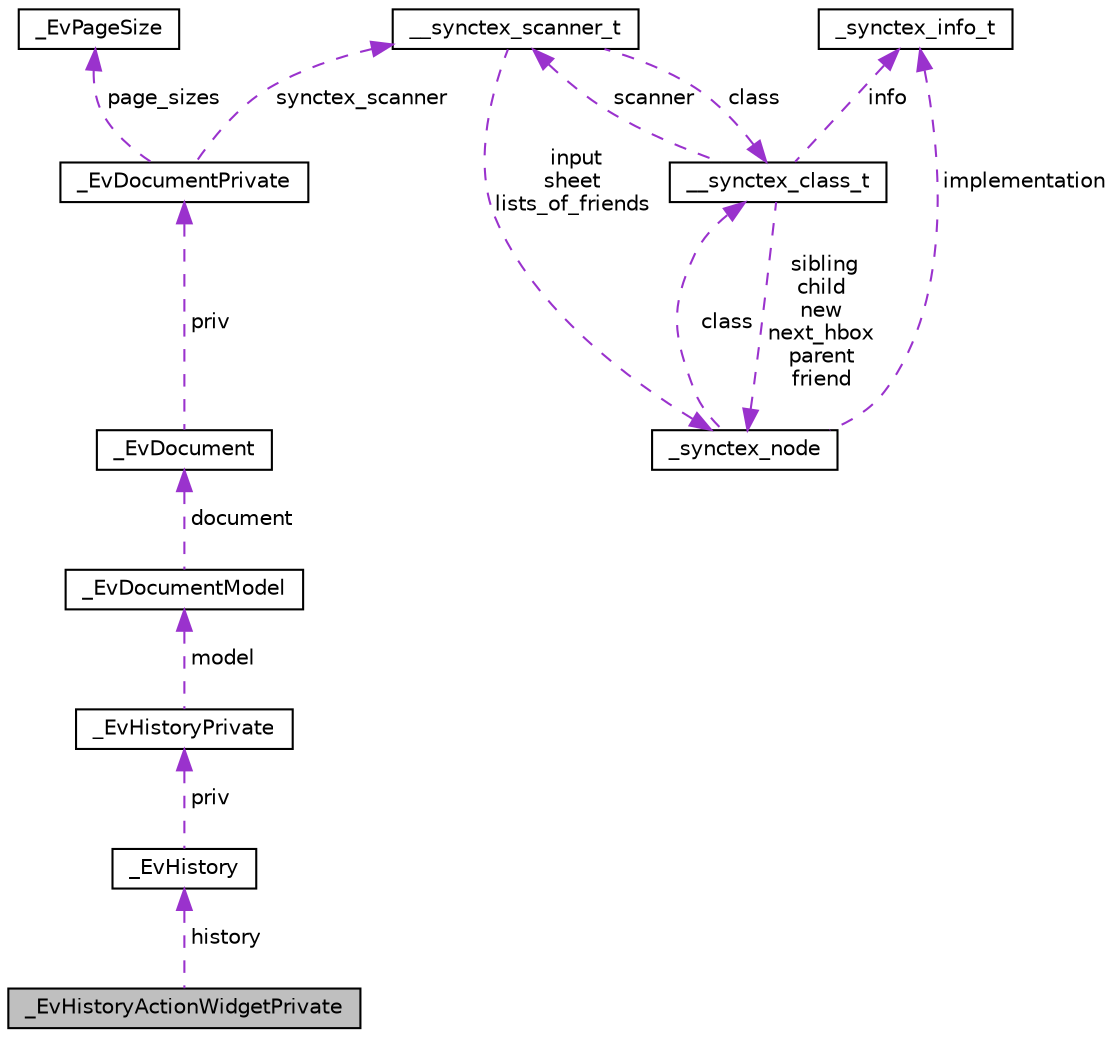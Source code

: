 digraph "_EvHistoryActionWidgetPrivate"
{
  edge [fontname="Helvetica",fontsize="10",labelfontname="Helvetica",labelfontsize="10"];
  node [fontname="Helvetica",fontsize="10",shape=record];
  Node1 [label="_EvHistoryActionWidgetPrivate",height=0.2,width=0.4,color="black", fillcolor="grey75", style="filled" fontcolor="black"];
  Node2 -> Node1 [dir="back",color="darkorchid3",fontsize="10",style="dashed",label=" history" ,fontname="Helvetica"];
  Node2 [label="_EvHistory",height=0.2,width=0.4,color="black", fillcolor="white", style="filled",URL="$d1/db5/struct__EvHistory.html"];
  Node3 -> Node2 [dir="back",color="darkorchid3",fontsize="10",style="dashed",label=" priv" ,fontname="Helvetica"];
  Node3 [label="_EvHistoryPrivate",height=0.2,width=0.4,color="black", fillcolor="white", style="filled",URL="$da/d50/struct__EvHistoryPrivate.html"];
  Node4 -> Node3 [dir="back",color="darkorchid3",fontsize="10",style="dashed",label=" model" ,fontname="Helvetica"];
  Node4 [label="_EvDocumentModel",height=0.2,width=0.4,color="black", fillcolor="white", style="filled",URL="$dc/d24/struct__EvDocumentModel.html"];
  Node5 -> Node4 [dir="back",color="darkorchid3",fontsize="10",style="dashed",label=" document" ,fontname="Helvetica"];
  Node5 [label="_EvDocument",height=0.2,width=0.4,color="black", fillcolor="white", style="filled",URL="$db/d02/struct__EvDocument.html"];
  Node6 -> Node5 [dir="back",color="darkorchid3",fontsize="10",style="dashed",label=" priv" ,fontname="Helvetica"];
  Node6 [label="_EvDocumentPrivate",height=0.2,width=0.4,color="black", fillcolor="white", style="filled",URL="$d6/da7/struct__EvDocumentPrivate.html"];
  Node7 -> Node6 [dir="back",color="darkorchid3",fontsize="10",style="dashed",label=" page_sizes" ,fontname="Helvetica"];
  Node7 [label="_EvPageSize",height=0.2,width=0.4,color="black", fillcolor="white", style="filled",URL="$d8/dec/struct__EvPageSize.html"];
  Node8 -> Node6 [dir="back",color="darkorchid3",fontsize="10",style="dashed",label=" synctex_scanner" ,fontname="Helvetica"];
  Node8 [label="__synctex_scanner_t",height=0.2,width=0.4,color="black", fillcolor="white", style="filled",URL="$d6/ddd/struct____synctex__scanner__t.html"];
  Node9 -> Node8 [dir="back",color="darkorchid3",fontsize="10",style="dashed",label=" input\nsheet\nlists_of_friends" ,fontname="Helvetica"];
  Node9 [label="_synctex_node",height=0.2,width=0.4,color="black", fillcolor="white", style="filled",URL="$dd/d4f/struct__synctex__node.html"];
  Node10 -> Node9 [dir="back",color="darkorchid3",fontsize="10",style="dashed",label=" implementation" ,fontname="Helvetica"];
  Node10 [label="_synctex_info_t",height=0.2,width=0.4,color="black", fillcolor="white", style="filled",URL="$d2/da8/union__synctex__info__t.html"];
  Node11 -> Node9 [dir="back",color="darkorchid3",fontsize="10",style="dashed",label=" class" ,fontname="Helvetica"];
  Node11 [label="__synctex_class_t",height=0.2,width=0.4,color="black", fillcolor="white", style="filled",URL="$d2/dd6/struct____synctex__class__t.html"];
  Node9 -> Node11 [dir="back",color="darkorchid3",fontsize="10",style="dashed",label=" sibling\nchild\nnew\nnext_hbox\nparent\nfriend" ,fontname="Helvetica"];
  Node10 -> Node11 [dir="back",color="darkorchid3",fontsize="10",style="dashed",label=" info" ,fontname="Helvetica"];
  Node8 -> Node11 [dir="back",color="darkorchid3",fontsize="10",style="dashed",label=" scanner" ,fontname="Helvetica"];
  Node11 -> Node8 [dir="back",color="darkorchid3",fontsize="10",style="dashed",label=" class" ,fontname="Helvetica"];
}

